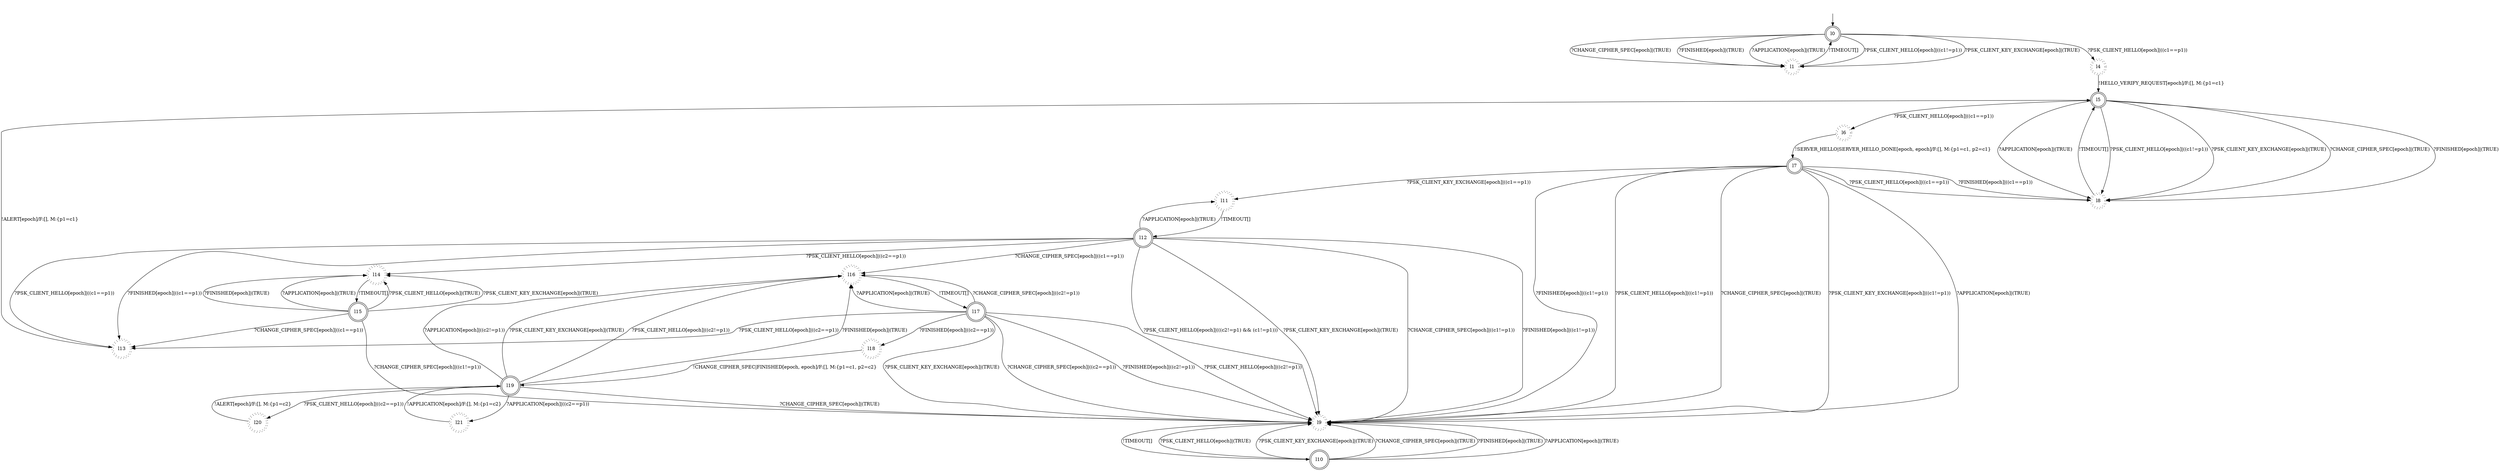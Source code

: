 digraph RA {
"" [shape=none,label=<>]
"l0" [shape=doublecircle ,style=solid]
"l1" [shape=doublecircle ,style=dotted]
"l4" [shape=doublecircle ,style=dotted]
"l5" [shape=doublecircle ,style=solid]
"l6" [shape=doublecircle ,style=dotted]
"l7" [shape=doublecircle ,style=solid]
"l8" [shape=doublecircle ,style=dotted]
"l9" [shape=doublecircle ,style=dotted]
"l10" [shape=doublecircle ,style=solid]
"l11" [shape=doublecircle ,style=dotted]
"l12" [shape=doublecircle ,style=solid]
"l13" [shape=doublecircle ,style=dotted]
"l14" [shape=doublecircle ,style=dotted]
"l15" [shape=doublecircle ,style=solid]
"l16" [shape=doublecircle ,style=dotted]
"l17" [shape=doublecircle ,style=solid]
"l18" [shape=doublecircle ,style=dotted]
"l19" [shape=doublecircle ,style=solid]
"l20" [shape=doublecircle ,style=dotted]
"l21" [shape=doublecircle ,style=dotted]
"" -> "l0"
"l0" -> "l1" [label=<?PSK_CLIENT_HELLO[epoch]|((c1!=p1))>]
"l0" -> "l4" [label=<?PSK_CLIENT_HELLO[epoch]|((c1==p1))>]
"l0" -> "l1" [label=<?PSK_CLIENT_KEY_EXCHANGE[epoch]|(TRUE)>]
"l0" -> "l1" [label=<?CHANGE_CIPHER_SPEC[epoch]|(TRUE)>]
"l0" -> "l1" [label=<?FINISHED[epoch]|(TRUE)>]
"l0" -> "l1" [label=<?APPLICATION[epoch]|(TRUE)>]
"l1" -> "l0" [label=<!TIMEOUT[]>]
"l4" -> "l5" [label=<!HELLO_VERIFY_REQUEST[epoch]/F:[], M:{p1=c1}>]
"l5" -> "l6" [label=<?PSK_CLIENT_HELLO[epoch]|((c1==p1))>]
"l5" -> "l8" [label=<?PSK_CLIENT_HELLO[epoch]|((c1!=p1))>]
"l5" -> "l8" [label=<?PSK_CLIENT_KEY_EXCHANGE[epoch]|(TRUE)>]
"l5" -> "l8" [label=<?CHANGE_CIPHER_SPEC[epoch]|(TRUE)>]
"l5" -> "l8" [label=<?FINISHED[epoch]|(TRUE)>]
"l5" -> "l8" [label=<?APPLICATION[epoch]|(TRUE)>]
"l6" -> "l7" [label=<!SERVER_HELLO|SERVER_HELLO_DONE[epoch, epoch]/F:[], M:{p1=c1, p2=c1}>]
"l7" -> "l8" [label=<?FINISHED[epoch]|((c1==p1))>]
"l7" -> "l9" [label=<?FINISHED[epoch]|((c1!=p1))>]
"l7" -> "l8" [label=<?PSK_CLIENT_HELLO[epoch]|((c1==p1))>]
"l7" -> "l9" [label=<?PSK_CLIENT_HELLO[epoch]|((c1!=p1))>]
"l7" -> "l9" [label=<?PSK_CLIENT_KEY_EXCHANGE[epoch]|((c1!=p1))>]
"l7" -> "l11" [label=<?PSK_CLIENT_KEY_EXCHANGE[epoch]|((c1==p1))>]
"l7" -> "l9" [label=<?CHANGE_CIPHER_SPEC[epoch]|(TRUE)>]
"l7" -> "l9" [label=<?APPLICATION[epoch]|(TRUE)>]
"l8" -> "l5" [label=<!TIMEOUT[]>]
"l9" -> "l10" [label=<!TIMEOUT[]>]
"l10" -> "l9" [label=<?PSK_CLIENT_HELLO[epoch]|(TRUE)>]
"l10" -> "l9" [label=<?PSK_CLIENT_KEY_EXCHANGE[epoch]|(TRUE)>]
"l10" -> "l9" [label=<?CHANGE_CIPHER_SPEC[epoch]|(TRUE)>]
"l10" -> "l9" [label=<?FINISHED[epoch]|(TRUE)>]
"l10" -> "l9" [label=<?APPLICATION[epoch]|(TRUE)>]
"l11" -> "l12" [label=<!TIMEOUT[]>]
"l12" -> "l9" [label=<?PSK_CLIENT_HELLO[epoch]|(((c2!=p1) &amp;&amp; (c1!=p1)))>]
"l12" -> "l13" [label=<?PSK_CLIENT_HELLO[epoch]|((c1==p1))>]
"l12" -> "l14" [label=<?PSK_CLIENT_HELLO[epoch]|((c2==p1))>]
"l12" -> "l9" [label=<?PSK_CLIENT_KEY_EXCHANGE[epoch]|(TRUE)>]
"l12" -> "l9" [label=<?CHANGE_CIPHER_SPEC[epoch]|((c1!=p1))>]
"l12" -> "l16" [label=<?CHANGE_CIPHER_SPEC[epoch]|((c1==p1))>]
"l12" -> "l9" [label=<?FINISHED[epoch]|((c1!=p1))>]
"l12" -> "l13" [label=<?FINISHED[epoch]|((c1==p1))>]
"l12" -> "l11" [label=<?APPLICATION[epoch]|(TRUE)>]
"l13" -> "l5" [label=<!ALERT[epoch]/F:[], M:{p1=c1}>]
"l14" -> "l15" [label=<!TIMEOUT[]>]
"l15" -> "l9" [label=<?CHANGE_CIPHER_SPEC[epoch]|((c1!=p1))>]
"l15" -> "l13" [label=<?CHANGE_CIPHER_SPEC[epoch]|((c1==p1))>]
"l15" -> "l14" [label=<?PSK_CLIENT_HELLO[epoch]|(TRUE)>]
"l15" -> "l14" [label=<?PSK_CLIENT_KEY_EXCHANGE[epoch]|(TRUE)>]
"l15" -> "l14" [label=<?FINISHED[epoch]|(TRUE)>]
"l15" -> "l14" [label=<?APPLICATION[epoch]|(TRUE)>]
"l16" -> "l17" [label=<!TIMEOUT[]>]
"l17" -> "l9" [label=<?PSK_CLIENT_HELLO[epoch]|((c2!=p1))>]
"l17" -> "l13" [label=<?PSK_CLIENT_HELLO[epoch]|((c2==p1))>]
"l17" -> "l9" [label=<?PSK_CLIENT_KEY_EXCHANGE[epoch]|(TRUE)>]
"l17" -> "l9" [label=<?CHANGE_CIPHER_SPEC[epoch]|((c2==p1))>]
"l17" -> "l16" [label=<?CHANGE_CIPHER_SPEC[epoch]|((c2!=p1))>]
"l17" -> "l9" [label=<?FINISHED[epoch]|((c2!=p1))>]
"l17" -> "l18" [label=<?FINISHED[epoch]|((c2==p1))>]
"l17" -> "l16" [label=<?APPLICATION[epoch]|(TRUE)>]
"l18" -> "l19" [label=<!CHANGE_CIPHER_SPEC|FINISHED[epoch, epoch]/F:[], M:{p1=c1, p2=c2}>]
"l19" -> "l9" [label=<?CHANGE_CIPHER_SPEC[epoch]|(TRUE)>]
"l19" -> "l16" [label=<?PSK_CLIENT_HELLO[epoch]|((c2!=p1))>]
"l19" -> "l20" [label=<?PSK_CLIENT_HELLO[epoch]|((c2==p1))>]
"l19" -> "l16" [label=<?PSK_CLIENT_KEY_EXCHANGE[epoch]|(TRUE)>]
"l19" -> "l16" [label=<?FINISHED[epoch]|(TRUE)>]
"l19" -> "l16" [label=<?APPLICATION[epoch]|((c2!=p1))>]
"l19" -> "l21" [label=<?APPLICATION[epoch]|((c2==p1))>]
"l20" -> "l19" [label=<!ALERT[epoch]/F:[], M:{p1=c2}>]
"l21" -> "l19" [label=<!APPLICATION[epoch]/F:[], M:{p1=c2}>]
}
